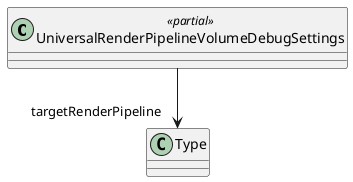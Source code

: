 @startuml
class UniversalRenderPipelineVolumeDebugSettings <<partial>> {
}
UniversalRenderPipelineVolumeDebugSettings --> "targetRenderPipeline" Type
@enduml
